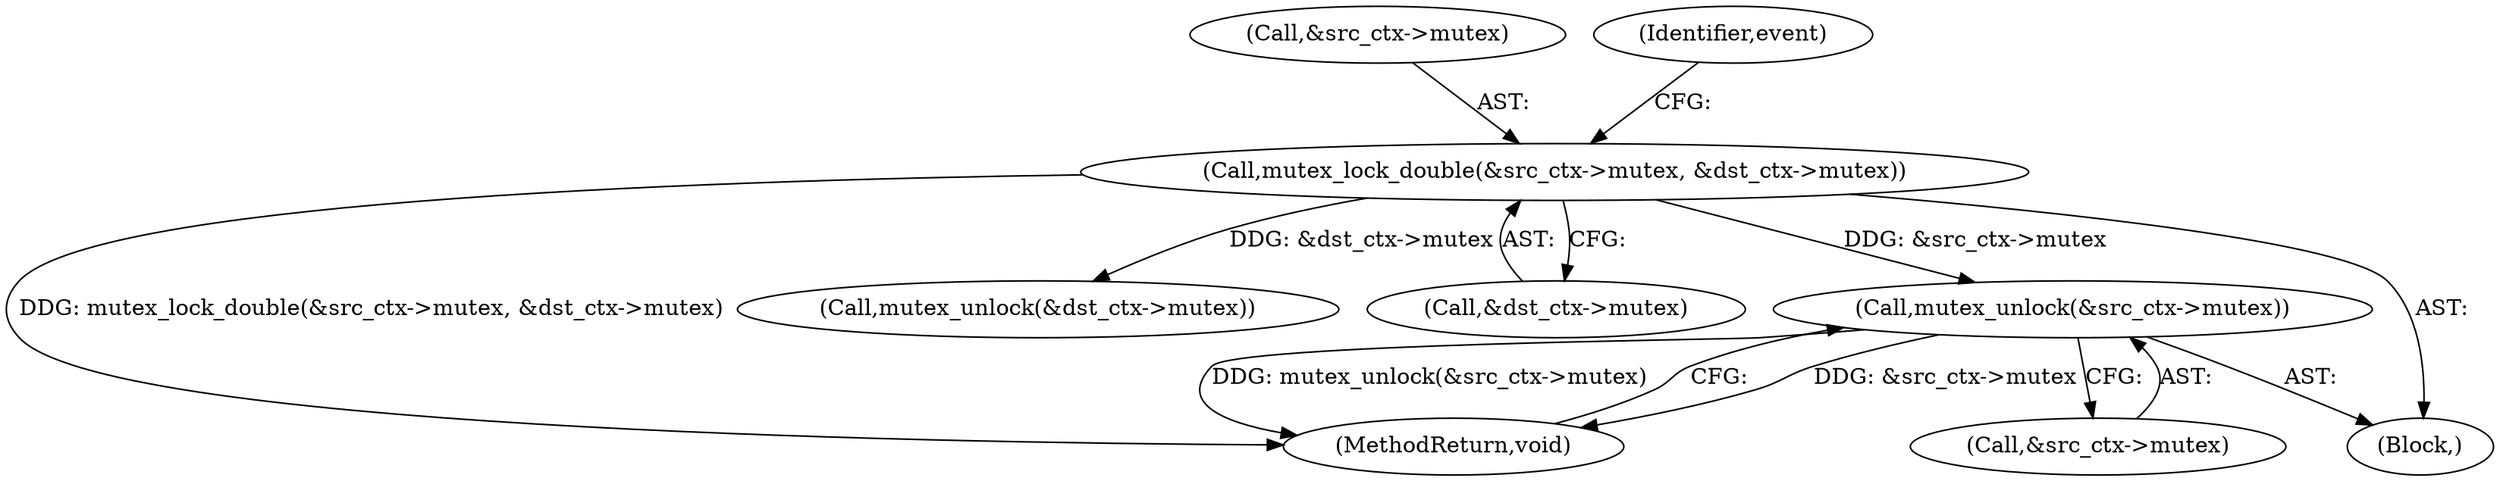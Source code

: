 digraph "0_linux_f63a8daa5812afef4f06c962351687e1ff9ccb2b_10@API" {
"1000189" [label="(Call,mutex_unlock(&src_ctx->mutex))"];
"1000132" [label="(Call,mutex_lock_double(&src_ctx->mutex, &dst_ctx->mutex))"];
"1000184" [label="(Call,mutex_unlock(&dst_ctx->mutex))"];
"1000133" [label="(Call,&src_ctx->mutex)"];
"1000143" [label="(Identifier,event)"];
"1000190" [label="(Call,&src_ctx->mutex)"];
"1000137" [label="(Call,&dst_ctx->mutex)"];
"1000194" [label="(MethodReturn,void)"];
"1000132" [label="(Call,mutex_lock_double(&src_ctx->mutex, &dst_ctx->mutex))"];
"1000105" [label="(Block,)"];
"1000189" [label="(Call,mutex_unlock(&src_ctx->mutex))"];
"1000189" -> "1000105"  [label="AST: "];
"1000189" -> "1000190"  [label="CFG: "];
"1000190" -> "1000189"  [label="AST: "];
"1000194" -> "1000189"  [label="CFG: "];
"1000189" -> "1000194"  [label="DDG: &src_ctx->mutex"];
"1000189" -> "1000194"  [label="DDG: mutex_unlock(&src_ctx->mutex)"];
"1000132" -> "1000189"  [label="DDG: &src_ctx->mutex"];
"1000132" -> "1000105"  [label="AST: "];
"1000132" -> "1000137"  [label="CFG: "];
"1000133" -> "1000132"  [label="AST: "];
"1000137" -> "1000132"  [label="AST: "];
"1000143" -> "1000132"  [label="CFG: "];
"1000132" -> "1000194"  [label="DDG: mutex_lock_double(&src_ctx->mutex, &dst_ctx->mutex)"];
"1000132" -> "1000184"  [label="DDG: &dst_ctx->mutex"];
}
